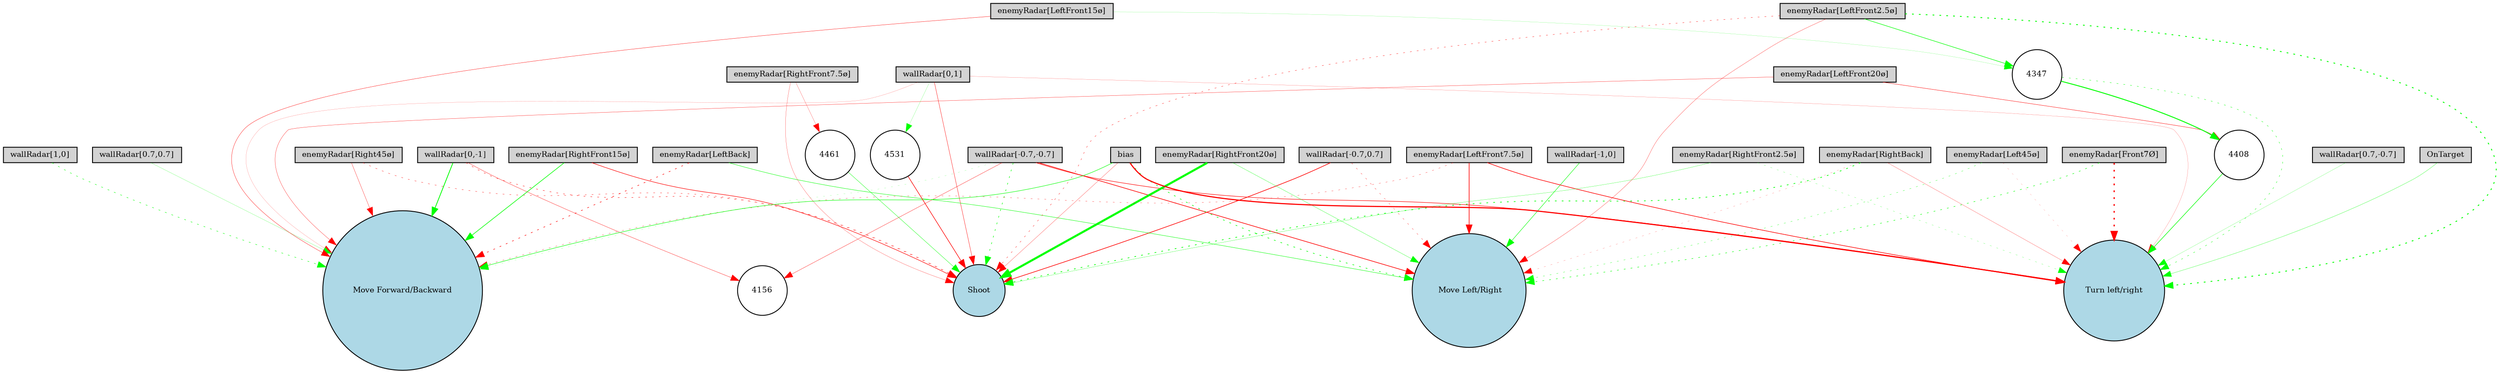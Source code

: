 digraph {
	node [fontsize=9 height=0.2 shape=circle width=0.2]
	"wallRadar[1,0]" [fillcolor=lightgray shape=box style=filled]
	"wallRadar[0,1]" [fillcolor=lightgray shape=box style=filled]
	"wallRadar[-1,0]" [fillcolor=lightgray shape=box style=filled]
	"wallRadar[0,-1]" [fillcolor=lightgray shape=box style=filled]
	"wallRadar[0.7,0.7]" [fillcolor=lightgray shape=box style=filled]
	"wallRadar[-0.7,0.7]" [fillcolor=lightgray shape=box style=filled]
	"wallRadar[-0.7,-0.7]" [fillcolor=lightgray shape=box style=filled]
	"wallRadar[0.7,-0.7]" [fillcolor=lightgray shape=box style=filled]
	"enemyRadar[RightBack]" [fillcolor=lightgray shape=box style=filled]
	"enemyRadar[LeftBack]" [fillcolor=lightgray shape=box style=filled]
	"enemyRadar[Right45ø]" [fillcolor=lightgray shape=box style=filled]
	"enemyRadar[Left45ø]" [fillcolor=lightgray shape=box style=filled]
	"enemyRadar[RightFront20ø]" [fillcolor=lightgray shape=box style=filled]
	"enemyRadar[LeftFront20ø]" [fillcolor=lightgray shape=box style=filled]
	"enemyRadar[RightFront15ø]" [fillcolor=lightgray shape=box style=filled]
	"enemyRadar[LeftFront15ø]" [fillcolor=lightgray shape=box style=filled]
	"enemyRadar[RightFront7.5ø]" [fillcolor=lightgray shape=box style=filled]
	"enemyRadar[LeftFront7.5ø]" [fillcolor=lightgray shape=box style=filled]
	"enemyRadar[RightFront2.5ø]" [fillcolor=lightgray shape=box style=filled]
	"enemyRadar[LeftFront2.5ø]" [fillcolor=lightgray shape=box style=filled]
	"enemyRadar[Front7Ø]" [fillcolor=lightgray shape=box style=filled]
	OnTarget [fillcolor=lightgray shape=box style=filled]
	bias [fillcolor=lightgray shape=box style=filled]
	Shoot [fillcolor=lightblue style=filled]
	"Move Forward/Backward" [fillcolor=lightblue style=filled]
	" Move Left/Right" [fillcolor=lightblue style=filled]
	"Turn left/right" [fillcolor=lightblue style=filled]
	4461 [fillcolor=white style=filled]
	4531 [fillcolor=white style=filled]
	4408 [fillcolor=white style=filled]
	4347 [fillcolor=white style=filled]
	4156 [fillcolor=white style=filled]
	"wallRadar[0.7,-0.7]" -> "Turn left/right" [color=green penwidth=0.16701149988610817 style=solid]
	"enemyRadar[RightBack]" -> " Move Left/Right" [color=red penwidth=0.1567586193817373 style=dotted]
	"wallRadar[-0.7,-0.7]" -> "Move Forward/Backward" [color=green penwidth=0.13387020317543136 style=dotted]
	"enemyRadar[Front7Ø]" -> "Turn left/right" [color=red penwidth=1.4487263018246668 style=dotted]
	"enemyRadar[Right45ø]" -> "Move Forward/Backward" [color=red penwidth=0.2968180770700949 style=solid]
	"enemyRadar[RightFront2.5ø]" -> Shoot [color=green penwidth=0.2332442957467308 style=solid]
	"wallRadar[1,0]" -> "Move Forward/Backward" [color=green penwidth=0.475252415099215 style=dotted]
	"enemyRadar[RightFront20ø]" -> Shoot [color=green penwidth=2.4023415540549276 style=solid]
	"wallRadar[-0.7,-0.7]" -> Shoot [color=green penwidth=0.5694101095571392 style=dotted]
	"wallRadar[0.7,0.7]" -> "Move Forward/Backward" [color=green penwidth=0.17053983787584484 style=solid]
	"enemyRadar[LeftFront7.5ø]" -> " Move Left/Right" [color=red penwidth=0.7348872157100326 style=solid]
	"enemyRadar[LeftFront2.5ø]" -> " Move Left/Right" [color=red penwidth=0.25460762721644076 style=solid]
	"enemyRadar[RightBack]" -> Shoot [color=green penwidth=0.7809634992778585 style=dotted]
	bias -> Shoot [color=red penwidth=0.23604050738044302 style=solid]
	"wallRadar[0,1]" -> "Turn left/right" [color=red penwidth=0.1477097872651078 style=solid]
	"enemyRadar[RightFront7.5ø]" -> Shoot [color=red penwidth=0.2141169031415926 style=solid]
	"enemyRadar[LeftFront2.5ø]" -> Shoot [color=red penwidth=0.34954999805386844 style=dotted]
	"wallRadar[0,1]" -> Shoot [color=red penwidth=0.38154214370995976 style=solid]
	"enemyRadar[Left45ø]" -> " Move Left/Right" [color=green penwidth=0.29662876184117626 style=dotted]
	"enemyRadar[LeftFront7.5ø]" -> "Move Forward/Backward" [color=red penwidth=0.26986316185621007 style=dotted]
	"wallRadar[-0.7,0.7]" -> Shoot [color=red penwidth=0.6973854155441077 style=solid]
	"enemyRadar[RightBack]" -> "Turn left/right" [color=red penwidth=0.2092293684599673 style=solid]
	bias -> " Move Left/Right" [color=green penwidth=0.6590059139657002 style=dotted]
	bias -> "Turn left/right" [color=red penwidth=1.29864018208286 style=solid]
	"enemyRadar[RightFront15ø]" -> "Move Forward/Backward" [color=green penwidth=0.664766492902861 style=solid]
	"enemyRadar[LeftFront2.5ø]" -> "Turn left/right" [color=green penwidth=1.0234331495047615 style=dotted]
	"enemyRadar[LeftFront7.5ø]" -> "Turn left/right" [color=red penwidth=0.6731164836236834 style=solid]
	"enemyRadar[LeftFront15ø]" -> "Move Forward/Backward" [color=red penwidth=0.3417785590400802 style=solid]
	"enemyRadar[RightFront15ø]" -> Shoot [color=red penwidth=0.5600435393947885 style=solid]
	"enemyRadar[LeftFront20ø]" -> "Move Forward/Backward" [color=red penwidth=0.2836935531397813 style=solid]
	"enemyRadar[RightFront20ø]" -> " Move Left/Right" [color=green penwidth=0.2736770292426779 style=solid]
	"enemyRadar[Left45ø]" -> "Turn left/right" [color=red penwidth=0.11975983173373013 style=dotted]
	"wallRadar[-0.7,0.7]" -> " Move Left/Right" [color=red penwidth=0.28657156730776556 style=dotted]
	"wallRadar[-1,0]" -> " Move Left/Right" [color=green penwidth=0.4974140646124322 style=solid]
	bias -> "Move Forward/Backward" [color=green penwidth=0.509883935722117 style=solid]
	"enemyRadar[RightFront2.5ø]" -> "Turn left/right" [color=green penwidth=0.20385279129653355 style=dotted]
	OnTarget -> "Turn left/right" [color=green penwidth=0.263736965625989 style=solid]
	"enemyRadar[LeftBack]" -> " Move Left/Right" [color=green penwidth=0.43538638445682 style=solid]
	"wallRadar[0,-1]" -> "Move Forward/Backward" [color=green penwidth=0.8924069694692042 style=solid]
	"enemyRadar[Right45ø]" -> Shoot [color=red penwidth=0.3436057449921023 style=dotted]
	"enemyRadar[Front7Ø]" -> " Move Left/Right" [color=green penwidth=0.5186115887371084 style=dotted]
	"wallRadar[-0.7,-0.7]" -> "Turn left/right" [color=red penwidth=0.5522112585556533 style=solid]
	"wallRadar[0,1]" -> "Move Forward/Backward" [color=red penwidth=0.12540867016275545 style=solid]
	"enemyRadar[LeftBack]" -> "Move Forward/Backward" [color=red penwidth=0.583059382694685 style=dotted]
	"wallRadar[0,-1]" -> Shoot [color=red penwidth=0.4252618528548291 style=dotted]
	"wallRadar[-0.7,-0.7]" -> " Move Left/Right" [color=red penwidth=0.7085642411437758 style=solid]
	"wallRadar[0,-1]" -> 4156 [color=red penwidth=0.31493610728510124 style=solid]
	"enemyRadar[LeftFront2.5ø]" -> 4347 [color=green penwidth=0.5816941353380309 style=solid]
	4347 -> "Turn left/right" [color=green penwidth=0.3923900152484635 style=dotted]
	4347 -> 4408 [color=green penwidth=1.053428201571012 style=solid]
	4408 -> "Turn left/right" [color=green penwidth=0.6207085048506704 style=solid]
	"enemyRadar[RightFront7.5ø]" -> 4461 [color=red penwidth=0.20133506408289514 style=solid]
	4461 -> Shoot [color=green penwidth=0.3666587000787953 style=solid]
	"enemyRadar[LeftFront20ø]" -> 4408 [color=red penwidth=0.4006796716668064 style=solid]
	"wallRadar[0,1]" -> 4531 [color=green penwidth=0.1555717579354638 style=solid]
	4531 -> Shoot [color=red penwidth=0.6510808920708165 style=solid]
	"wallRadar[-0.7,-0.7]" -> 4156 [color=red penwidth=0.3144486893548371 style=solid]
	"enemyRadar[LeftFront15ø]" -> 4347 [color=green penwidth=0.12714908823660062 style=solid]
}
